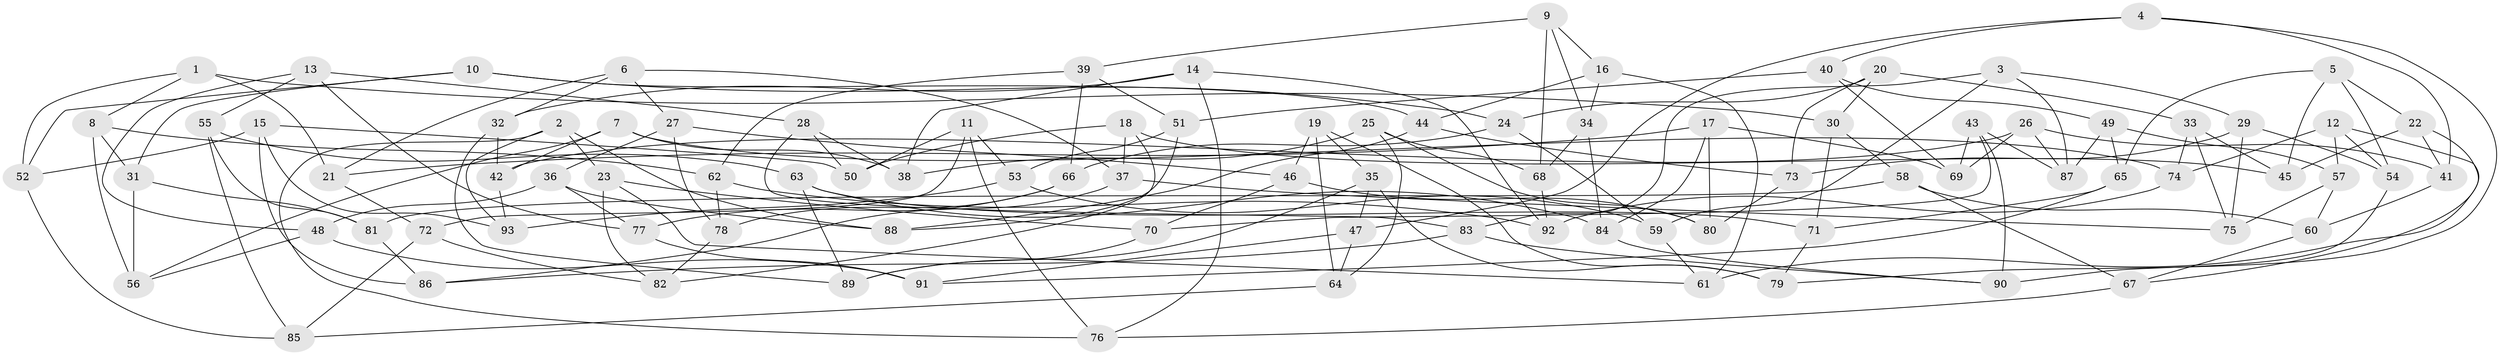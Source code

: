 // Generated by graph-tools (version 1.1) at 2025/27/03/09/25 03:27:02]
// undirected, 93 vertices, 186 edges
graph export_dot {
graph [start="1"]
  node [color=gray90,style=filled];
  1;
  2;
  3;
  4;
  5;
  6;
  7;
  8;
  9;
  10;
  11;
  12;
  13;
  14;
  15;
  16;
  17;
  18;
  19;
  20;
  21;
  22;
  23;
  24;
  25;
  26;
  27;
  28;
  29;
  30;
  31;
  32;
  33;
  34;
  35;
  36;
  37;
  38;
  39;
  40;
  41;
  42;
  43;
  44;
  45;
  46;
  47;
  48;
  49;
  50;
  51;
  52;
  53;
  54;
  55;
  56;
  57;
  58;
  59;
  60;
  61;
  62;
  63;
  64;
  65;
  66;
  67;
  68;
  69;
  70;
  71;
  72;
  73;
  74;
  75;
  76;
  77;
  78;
  79;
  80;
  81;
  82;
  83;
  84;
  85;
  86;
  87;
  88;
  89;
  90;
  91;
  92;
  93;
  1 -- 30;
  1 -- 8;
  1 -- 52;
  1 -- 21;
  2 -- 93;
  2 -- 23;
  2 -- 88;
  2 -- 76;
  3 -- 87;
  3 -- 83;
  3 -- 59;
  3 -- 29;
  4 -- 47;
  4 -- 41;
  4 -- 40;
  4 -- 79;
  5 -- 22;
  5 -- 65;
  5 -- 54;
  5 -- 45;
  6 -- 37;
  6 -- 32;
  6 -- 21;
  6 -- 27;
  7 -- 42;
  7 -- 38;
  7 -- 74;
  7 -- 56;
  8 -- 31;
  8 -- 56;
  8 -- 62;
  9 -- 68;
  9 -- 16;
  9 -- 39;
  9 -- 34;
  10 -- 52;
  10 -- 31;
  10 -- 24;
  10 -- 44;
  11 -- 53;
  11 -- 50;
  11 -- 76;
  11 -- 72;
  12 -- 54;
  12 -- 57;
  12 -- 74;
  12 -- 67;
  13 -- 48;
  13 -- 28;
  13 -- 55;
  13 -- 77;
  14 -- 38;
  14 -- 76;
  14 -- 32;
  14 -- 92;
  15 -- 52;
  15 -- 93;
  15 -- 50;
  15 -- 86;
  16 -- 61;
  16 -- 34;
  16 -- 44;
  17 -- 84;
  17 -- 69;
  17 -- 21;
  17 -- 80;
  18 -- 50;
  18 -- 37;
  18 -- 82;
  18 -- 45;
  19 -- 35;
  19 -- 79;
  19 -- 64;
  19 -- 46;
  20 -- 30;
  20 -- 24;
  20 -- 33;
  20 -- 73;
  21 -- 72;
  22 -- 45;
  22 -- 41;
  22 -- 61;
  23 -- 61;
  23 -- 70;
  23 -- 82;
  24 -- 59;
  24 -- 66;
  25 -- 64;
  25 -- 80;
  25 -- 38;
  25 -- 68;
  26 -- 69;
  26 -- 41;
  26 -- 87;
  26 -- 42;
  27 -- 36;
  27 -- 46;
  27 -- 78;
  28 -- 83;
  28 -- 38;
  28 -- 50;
  29 -- 73;
  29 -- 54;
  29 -- 75;
  30 -- 71;
  30 -- 58;
  31 -- 81;
  31 -- 56;
  32 -- 89;
  32 -- 42;
  33 -- 75;
  33 -- 74;
  33 -- 45;
  34 -- 68;
  34 -- 84;
  35 -- 89;
  35 -- 79;
  35 -- 47;
  36 -- 88;
  36 -- 77;
  36 -- 48;
  37 -- 75;
  37 -- 86;
  39 -- 62;
  39 -- 66;
  39 -- 51;
  40 -- 69;
  40 -- 49;
  40 -- 51;
  41 -- 60;
  42 -- 93;
  43 -- 70;
  43 -- 69;
  43 -- 90;
  43 -- 87;
  44 -- 88;
  44 -- 73;
  46 -- 80;
  46 -- 70;
  47 -- 64;
  47 -- 91;
  48 -- 56;
  48 -- 91;
  49 -- 65;
  49 -- 87;
  49 -- 57;
  51 -- 88;
  51 -- 53;
  52 -- 85;
  53 -- 93;
  53 -- 59;
  54 -- 90;
  55 -- 81;
  55 -- 63;
  55 -- 85;
  57 -- 75;
  57 -- 60;
  58 -- 81;
  58 -- 67;
  58 -- 60;
  59 -- 61;
  60 -- 67;
  62 -- 78;
  62 -- 92;
  63 -- 89;
  63 -- 84;
  63 -- 71;
  64 -- 85;
  65 -- 71;
  65 -- 91;
  66 -- 78;
  66 -- 77;
  67 -- 76;
  68 -- 92;
  70 -- 89;
  71 -- 79;
  72 -- 82;
  72 -- 85;
  73 -- 80;
  74 -- 92;
  77 -- 91;
  78 -- 82;
  81 -- 86;
  83 -- 86;
  83 -- 90;
  84 -- 90;
}
